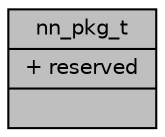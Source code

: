 digraph "nn_pkg_t"
{
 // INTERACTIVE_SVG=YES
 // LATEX_PDF_SIZE
  bgcolor="transparent";
  edge [fontname="Helvetica",fontsize="10",labelfontname="Helvetica",labelfontsize="10"];
  node [fontname="Helvetica",fontsize="10",shape=record];
  Node1 [label="{nn_pkg_t\n|+ reserved\l|}",height=0.2,width=0.4,color="black", fillcolor="grey75", style="filled", fontcolor="black",tooltip=" "];
}

